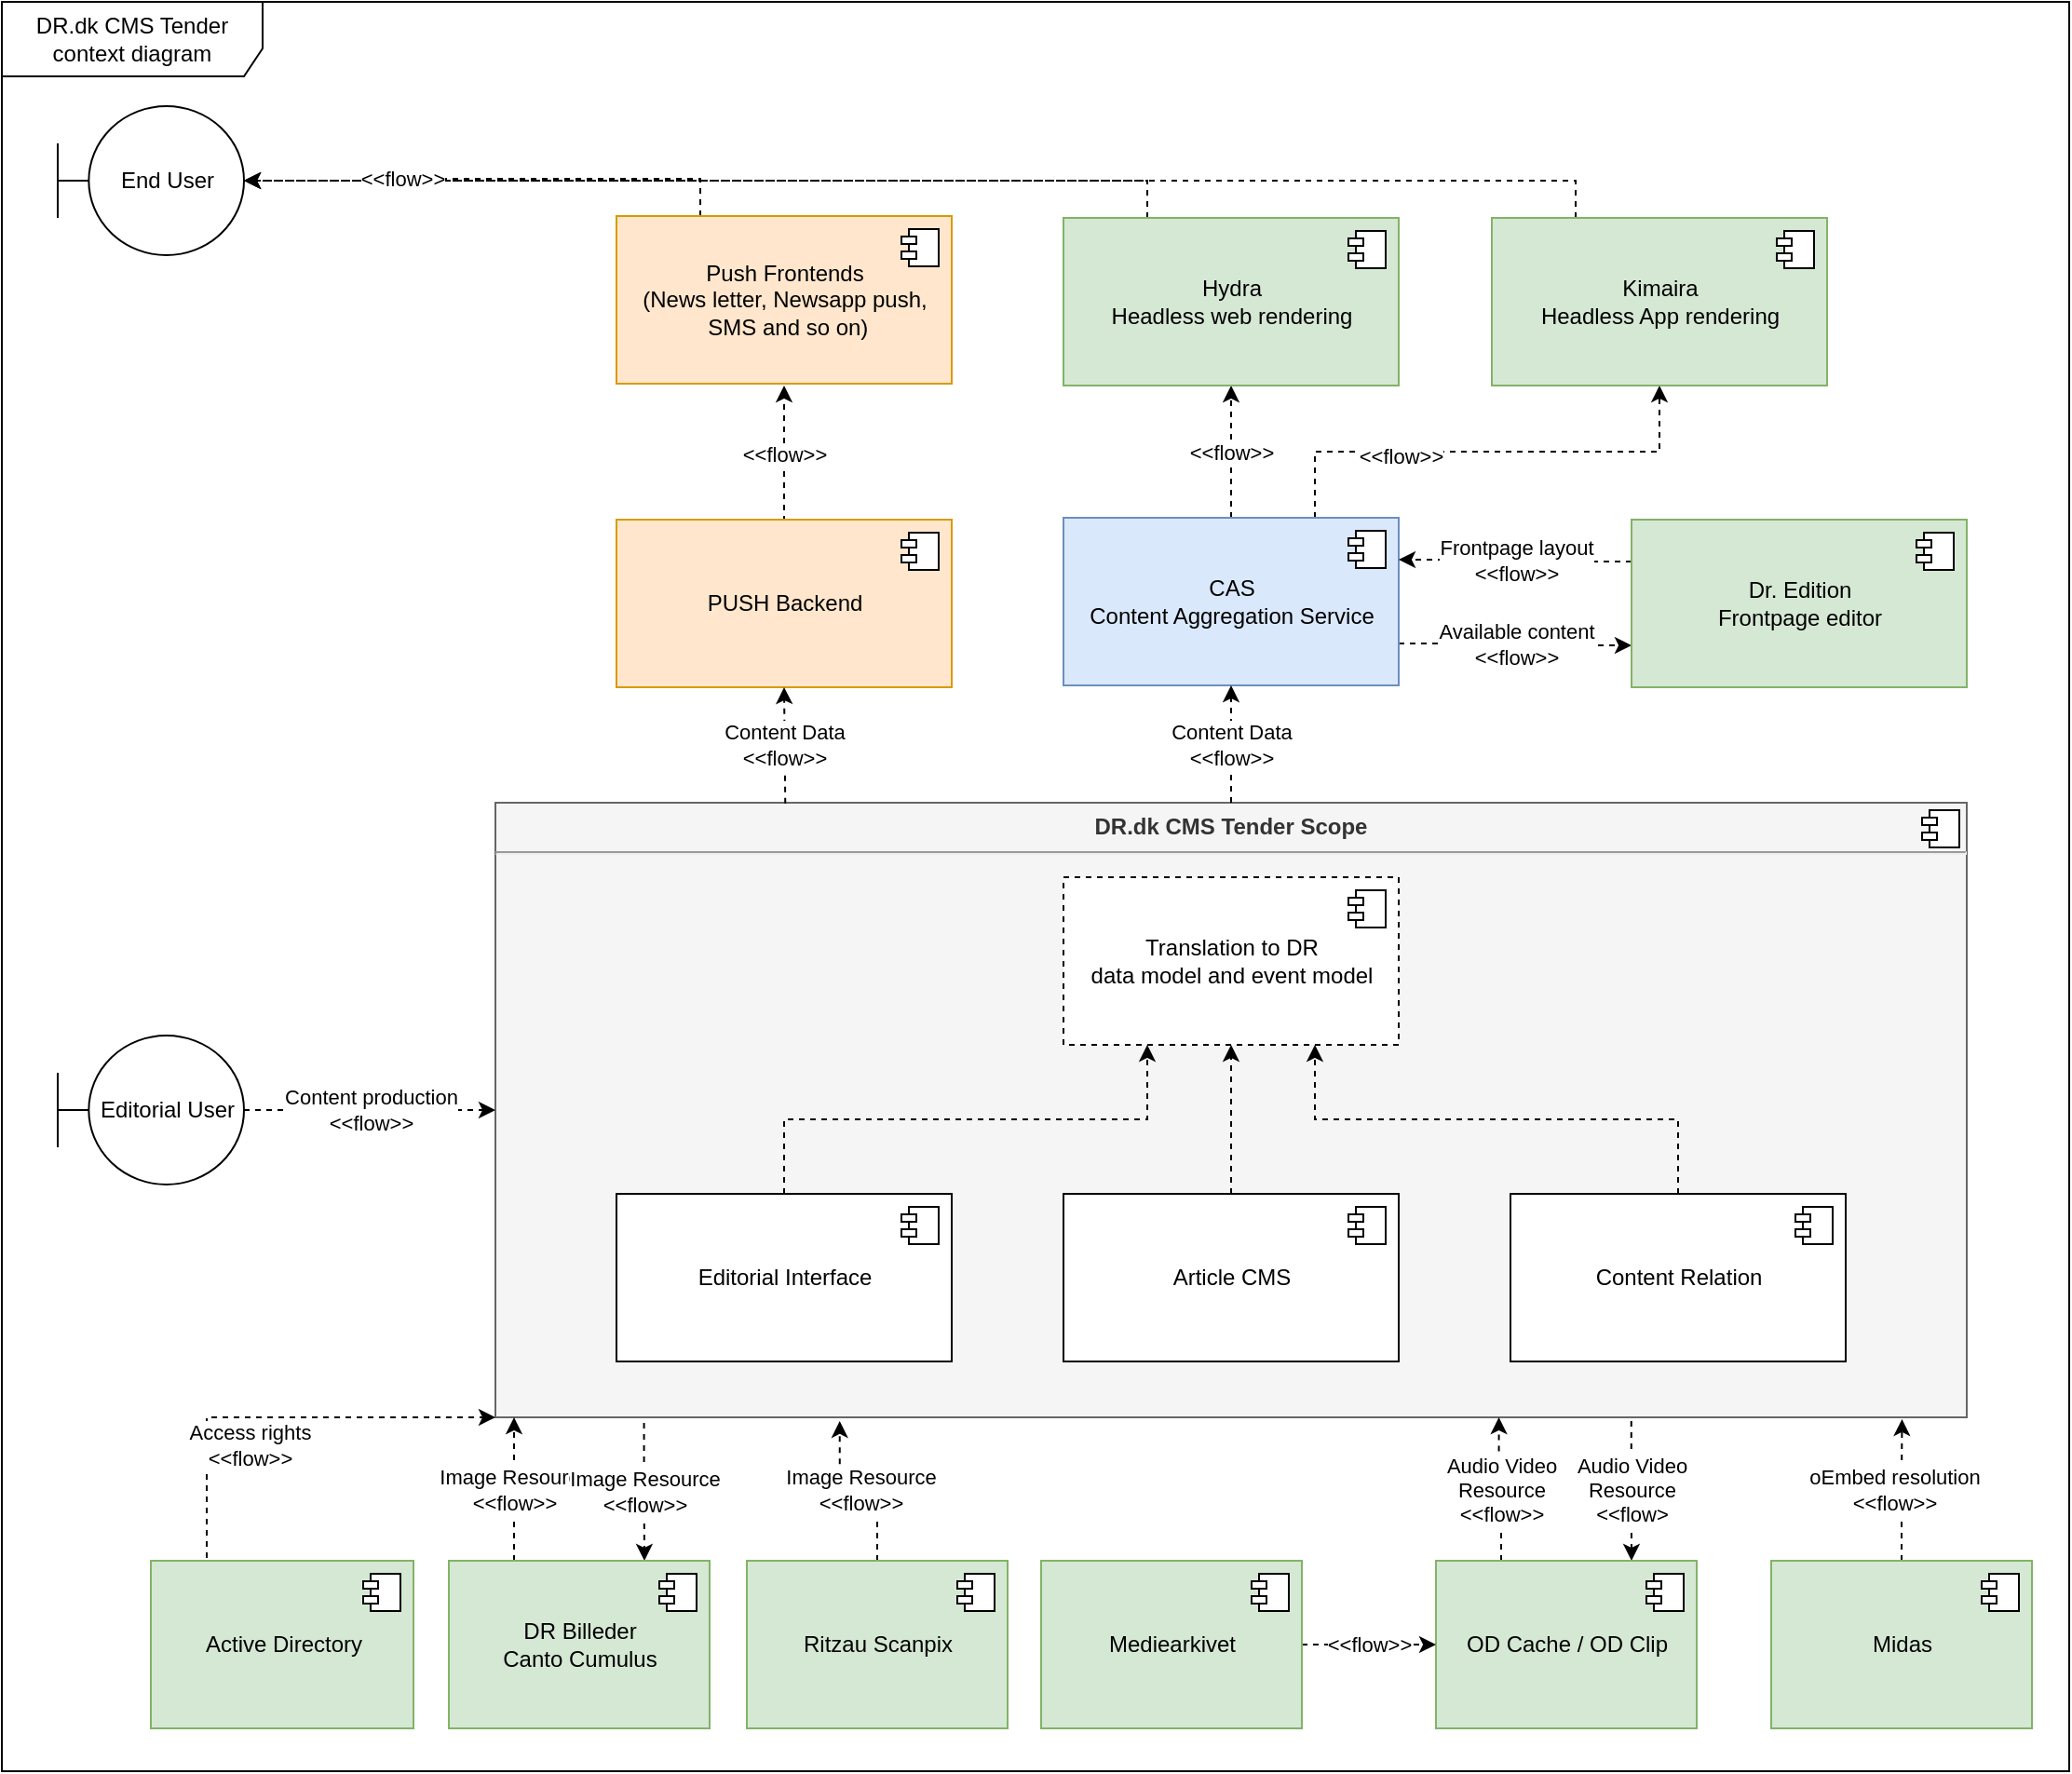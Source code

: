 <mxfile version="20.0.1" type="github">
  <diagram name="Page-1" id="b5b7bab2-c9e2-2cf4-8b2a-24fd1a2a6d21">
    <mxGraphModel dx="1422" dy="794" grid="1" gridSize="10" guides="1" tooltips="1" connect="1" arrows="1" fold="1" page="1" pageScale="1" pageWidth="827" pageHeight="1169" background="none" math="0" shadow="0">
      <root>
        <mxCell id="0" />
        <mxCell id="1" parent="0" />
        <mxCell id="4k3_10itk6TQqzx8U7jZ-65" value="DR.dk CMS Tender context diagram" style="shape=umlFrame;whiteSpace=wrap;html=1;width=140;height=40;" parent="1" vertex="1">
          <mxGeometry x="170" y="70" width="1110" height="950" as="geometry" />
        </mxCell>
        <mxCell id="6e0c8c40b5770093-58" style="rounded=0;html=1;dashed=1;labelBackgroundColor=none;startFill=0;endArrow=open;endFill=0;endSize=10;fontFamily=Verdana;fontSize=10;entryX=0.592;entryY=0.2;entryPerimeter=0;edgeStyle=elbowEdgeStyle;" parent="1" edge="1">
          <mxGeometry relative="1" as="geometry">
            <mxPoint x="527" y="244.5" as="sourcePoint" />
          </mxGeometry>
        </mxCell>
        <mxCell id="4k3_10itk6TQqzx8U7jZ-51" style="edgeStyle=orthogonalEdgeStyle;rounded=0;orthogonalLoop=1;jettySize=auto;html=1;exitX=0.5;exitY=0;exitDx=0;exitDy=0;entryX=0.956;entryY=1.003;entryDx=0;entryDy=0;dashed=1;entryPerimeter=0;" parent="1" source="4k3_10itk6TQqzx8U7jZ-14" target="4k3_10itk6TQqzx8U7jZ-1" edge="1">
          <mxGeometry relative="1" as="geometry" />
        </mxCell>
        <mxCell id="4k3_10itk6TQqzx8U7jZ-57" value="oEmbed resolution&lt;br&gt;&amp;lt;&amp;lt;flow&amp;gt;&amp;gt;" style="edgeLabel;html=1;align=center;verticalAlign=middle;resizable=0;points=[];" parent="4k3_10itk6TQqzx8U7jZ-51" vertex="1" connectable="0">
          <mxGeometry x="0.004" y="3" relative="1" as="geometry">
            <mxPoint x="-1" as="offset" />
          </mxGeometry>
        </mxCell>
        <mxCell id="4k3_10itk6TQqzx8U7jZ-1" value="&lt;p style=&quot;margin: 0px ; margin-top: 6px ; text-align: center&quot;&gt;&lt;b&gt;DR.dk CMS Tender Scope&lt;/b&gt;&lt;/p&gt;&lt;hr&gt;&lt;p style=&quot;margin: 0px ; margin-left: 8px&quot;&gt;&lt;br&gt;&lt;/p&gt;" style="align=left;overflow=fill;html=1;dropTarget=0;fillColor=#f5f5f5;fontColor=#333333;strokeColor=#666666;" parent="1" vertex="1">
          <mxGeometry x="435" y="500" width="790" height="330" as="geometry" />
        </mxCell>
        <mxCell id="4k3_10itk6TQqzx8U7jZ-2" value="" style="shape=component;jettyWidth=8;jettyHeight=4;" parent="4k3_10itk6TQqzx8U7jZ-1" vertex="1">
          <mxGeometry x="1" width="20" height="20" relative="1" as="geometry">
            <mxPoint x="-24" y="4" as="offset" />
          </mxGeometry>
        </mxCell>
        <mxCell id="4k3_10itk6TQqzx8U7jZ-36" style="edgeStyle=orthogonalEdgeStyle;rounded=0;orthogonalLoop=1;jettySize=auto;html=1;exitX=0.5;exitY=0;exitDx=0;exitDy=0;entryX=0.75;entryY=1;entryDx=0;entryDy=0;dashed=1;" parent="1" source="4k3_10itk6TQqzx8U7jZ-3" target="4k3_10itk6TQqzx8U7jZ-24" edge="1">
          <mxGeometry relative="1" as="geometry" />
        </mxCell>
        <mxCell id="4k3_10itk6TQqzx8U7jZ-3" value="Content Relation" style="html=1;dropTarget=0;" parent="1" vertex="1">
          <mxGeometry x="980" y="710" width="180" height="90" as="geometry" />
        </mxCell>
        <mxCell id="4k3_10itk6TQqzx8U7jZ-4" value="" style="shape=module;jettyWidth=8;jettyHeight=4;" parent="4k3_10itk6TQqzx8U7jZ-3" vertex="1">
          <mxGeometry x="1" width="20" height="20" relative="1" as="geometry">
            <mxPoint x="-27" y="7" as="offset" />
          </mxGeometry>
        </mxCell>
        <mxCell id="4k3_10itk6TQqzx8U7jZ-39" value="&amp;lt;&amp;lt;flow&amp;gt;&amp;gt;" style="edgeStyle=orthogonalEdgeStyle;rounded=0;orthogonalLoop=1;jettySize=auto;html=1;exitX=0.5;exitY=0;exitDx=0;exitDy=0;entryX=0.5;entryY=1;entryDx=0;entryDy=0;dashed=1;" parent="1" source="4k3_10itk6TQqzx8U7jZ-6" target="4k3_10itk6TQqzx8U7jZ-17" edge="1">
          <mxGeometry relative="1" as="geometry" />
        </mxCell>
        <mxCell id="4k3_10itk6TQqzx8U7jZ-52" style="edgeStyle=orthogonalEdgeStyle;rounded=0;orthogonalLoop=1;jettySize=auto;html=1;exitX=0.75;exitY=0;exitDx=0;exitDy=0;entryX=0.5;entryY=1;entryDx=0;entryDy=0;dashed=1;" parent="1" source="4k3_10itk6TQqzx8U7jZ-6" target="4k3_10itk6TQqzx8U7jZ-30" edge="1">
          <mxGeometry relative="1" as="geometry" />
        </mxCell>
        <mxCell id="4k3_10itk6TQqzx8U7jZ-53" value="&amp;lt;&amp;lt;flow&amp;gt;&amp;gt;" style="edgeLabel;html=1;align=center;verticalAlign=middle;resizable=0;points=[];" parent="4k3_10itk6TQqzx8U7jZ-52" vertex="1" connectable="0">
          <mxGeometry x="-0.376" y="-2" relative="1" as="geometry">
            <mxPoint x="1" as="offset" />
          </mxGeometry>
        </mxCell>
        <mxCell id="4k3_10itk6TQqzx8U7jZ-62" value="Available content&lt;br&gt;&amp;lt;&amp;lt;flow&amp;gt;&amp;gt;" style="edgeStyle=orthogonalEdgeStyle;rounded=0;orthogonalLoop=1;jettySize=auto;html=1;exitX=1;exitY=0.75;exitDx=0;exitDy=0;entryX=0;entryY=0.75;entryDx=0;entryDy=0;dashed=1;" parent="1" source="4k3_10itk6TQqzx8U7jZ-6" target="4k3_10itk6TQqzx8U7jZ-58" edge="1">
          <mxGeometry relative="1" as="geometry" />
        </mxCell>
        <mxCell id="4k3_10itk6TQqzx8U7jZ-6" value="CAS&lt;br&gt;Content Aggregation Service" style="html=1;dropTarget=0;fillColor=#dae8fc;strokeColor=#6c8ebf;" parent="1" vertex="1">
          <mxGeometry x="740" y="347" width="180" height="90" as="geometry" />
        </mxCell>
        <mxCell id="4k3_10itk6TQqzx8U7jZ-7" value="" style="shape=module;jettyWidth=8;jettyHeight=4;" parent="4k3_10itk6TQqzx8U7jZ-6" vertex="1">
          <mxGeometry x="1" width="20" height="20" relative="1" as="geometry">
            <mxPoint x="-27" y="7" as="offset" />
          </mxGeometry>
        </mxCell>
        <mxCell id="4k3_10itk6TQqzx8U7jZ-54" value="Image Resource&lt;br&gt;&amp;lt;&amp;lt;flow&amp;gt;&amp;gt;" style="edgeStyle=orthogonalEdgeStyle;rounded=0;orthogonalLoop=1;jettySize=auto;html=1;exitX=0.25;exitY=0;exitDx=0;exitDy=0;dashed=1;" parent="1" source="4k3_10itk6TQqzx8U7jZ-8" edge="1">
          <mxGeometry relative="1" as="geometry">
            <mxPoint x="445" y="830" as="targetPoint" />
          </mxGeometry>
        </mxCell>
        <mxCell id="BlHeQ-km4y5CegaT6CYd-2" value="Image Resource&lt;br&gt;&amp;lt;&amp;lt;flow&amp;gt;&amp;gt;" style="edgeStyle=orthogonalEdgeStyle;rounded=0;orthogonalLoop=1;jettySize=auto;html=1;exitX=0.101;exitY=1.009;exitDx=0;exitDy=0;entryX=0.75;entryY=0;entryDx=0;entryDy=0;dashed=1;exitPerimeter=0;" parent="1" source="4k3_10itk6TQqzx8U7jZ-1" target="4k3_10itk6TQqzx8U7jZ-8" edge="1">
          <mxGeometry relative="1" as="geometry" />
        </mxCell>
        <mxCell id="4k3_10itk6TQqzx8U7jZ-8" value="DR Billeder&lt;br&gt;Canto Cumulus" style="html=1;dropTarget=0;fillColor=#d5e8d4;strokeColor=#82b366;" parent="1" vertex="1">
          <mxGeometry x="410" y="907" width="140" height="90" as="geometry" />
        </mxCell>
        <mxCell id="4k3_10itk6TQqzx8U7jZ-9" value="" style="shape=module;jettyWidth=8;jettyHeight=4;" parent="4k3_10itk6TQqzx8U7jZ-8" vertex="1">
          <mxGeometry x="1" width="20" height="20" relative="1" as="geometry">
            <mxPoint x="-27" y="7" as="offset" />
          </mxGeometry>
        </mxCell>
        <mxCell id="4k3_10itk6TQqzx8U7jZ-55" value="Image Resource&lt;br&gt;&amp;lt;&amp;lt;flow&amp;gt;&amp;gt;" style="edgeStyle=orthogonalEdgeStyle;rounded=0;orthogonalLoop=1;jettySize=auto;html=1;exitX=0.5;exitY=0;exitDx=0;exitDy=0;entryX=0.234;entryY=1.006;entryDx=0;entryDy=0;entryPerimeter=0;dashed=1;" parent="1" source="4k3_10itk6TQqzx8U7jZ-10" target="4k3_10itk6TQqzx8U7jZ-1" edge="1">
          <mxGeometry relative="1" as="geometry" />
        </mxCell>
        <mxCell id="4k3_10itk6TQqzx8U7jZ-10" value="Ritzau Scanpix" style="html=1;dropTarget=0;fillColor=#d5e8d4;strokeColor=#82b366;" parent="1" vertex="1">
          <mxGeometry x="570" y="907" width="140" height="90" as="geometry" />
        </mxCell>
        <mxCell id="4k3_10itk6TQqzx8U7jZ-11" value="" style="shape=module;jettyWidth=8;jettyHeight=4;" parent="4k3_10itk6TQqzx8U7jZ-10" vertex="1">
          <mxGeometry x="1" width="20" height="20" relative="1" as="geometry">
            <mxPoint x="-27" y="7" as="offset" />
          </mxGeometry>
        </mxCell>
        <mxCell id="4k3_10itk6TQqzx8U7jZ-56" value="Audio Video &lt;br&gt;Resource&lt;br&gt;&amp;lt;&amp;lt;flow&amp;gt;&amp;gt;" style="edgeStyle=orthogonalEdgeStyle;rounded=0;orthogonalLoop=1;jettySize=auto;html=1;exitX=0.25;exitY=0;exitDx=0;exitDy=0;dashed=1;entryX=0.682;entryY=1;entryDx=0;entryDy=0;entryPerimeter=0;" parent="1" source="4k3_10itk6TQqzx8U7jZ-12" target="4k3_10itk6TQqzx8U7jZ-1" edge="1">
          <mxGeometry relative="1" as="geometry">
            <mxPoint x="960" y="830" as="targetPoint" />
          </mxGeometry>
        </mxCell>
        <mxCell id="BlHeQ-km4y5CegaT6CYd-1" value="Audio Video &lt;br&gt;Resource&lt;br&gt;&amp;lt;&amp;lt;flow&amp;gt;" style="edgeStyle=orthogonalEdgeStyle;rounded=0;orthogonalLoop=1;jettySize=auto;html=1;exitX=0.772;exitY=1.006;exitDx=0;exitDy=0;entryX=0.75;entryY=0;entryDx=0;entryDy=0;dashed=1;exitPerimeter=0;" parent="1" source="4k3_10itk6TQqzx8U7jZ-1" target="4k3_10itk6TQqzx8U7jZ-12" edge="1">
          <mxGeometry relative="1" as="geometry" />
        </mxCell>
        <mxCell id="4k3_10itk6TQqzx8U7jZ-12" value="OD Cache / OD Clip" style="html=1;dropTarget=0;fillColor=#d5e8d4;strokeColor=#82b366;" parent="1" vertex="1">
          <mxGeometry x="940" y="907" width="140" height="90" as="geometry" />
        </mxCell>
        <mxCell id="4k3_10itk6TQqzx8U7jZ-13" value="" style="shape=module;jettyWidth=8;jettyHeight=4;" parent="4k3_10itk6TQqzx8U7jZ-12" vertex="1">
          <mxGeometry x="1" width="20" height="20" relative="1" as="geometry">
            <mxPoint x="-27" y="7" as="offset" />
          </mxGeometry>
        </mxCell>
        <mxCell id="4k3_10itk6TQqzx8U7jZ-14" value="Midas" style="html=1;dropTarget=0;fillColor=#d5e8d4;strokeColor=#82b366;" parent="1" vertex="1">
          <mxGeometry x="1120" y="907" width="140" height="90" as="geometry" />
        </mxCell>
        <mxCell id="4k3_10itk6TQqzx8U7jZ-15" value="" style="shape=module;jettyWidth=8;jettyHeight=4;" parent="4k3_10itk6TQqzx8U7jZ-14" vertex="1">
          <mxGeometry x="1" width="20" height="20" relative="1" as="geometry">
            <mxPoint x="-27" y="7" as="offset" />
          </mxGeometry>
        </mxCell>
        <mxCell id="4k3_10itk6TQqzx8U7jZ-37" value="Content production&lt;br&gt;&amp;lt;&amp;lt;flow&amp;gt;&amp;gt;" style="edgeStyle=orthogonalEdgeStyle;rounded=0;orthogonalLoop=1;jettySize=auto;html=1;entryX=0;entryY=0.5;entryDx=0;entryDy=0;dashed=1;" parent="1" source="4k3_10itk6TQqzx8U7jZ-16" target="4k3_10itk6TQqzx8U7jZ-1" edge="1">
          <mxGeometry relative="1" as="geometry" />
        </mxCell>
        <mxCell id="4k3_10itk6TQqzx8U7jZ-16" value="Editorial User" style="shape=umlBoundary;whiteSpace=wrap;html=1;" parent="1" vertex="1">
          <mxGeometry x="200" y="625" width="100" height="80" as="geometry" />
        </mxCell>
        <mxCell id="4k3_10itk6TQqzx8U7jZ-44" style="edgeStyle=orthogonalEdgeStyle;rounded=0;orthogonalLoop=1;jettySize=auto;html=1;exitX=0.25;exitY=0;exitDx=0;exitDy=0;dashed=1;" parent="1" source="4k3_10itk6TQqzx8U7jZ-17" target="4k3_10itk6TQqzx8U7jZ-19" edge="1">
          <mxGeometry relative="1" as="geometry" />
        </mxCell>
        <mxCell id="4k3_10itk6TQqzx8U7jZ-17" value="Hydra&lt;br&gt;Headless web rendering" style="html=1;dropTarget=0;fillColor=#d5e8d4;strokeColor=#82b366;" parent="1" vertex="1">
          <mxGeometry x="740" y="186" width="180" height="90" as="geometry" />
        </mxCell>
        <mxCell id="4k3_10itk6TQqzx8U7jZ-18" value="" style="shape=module;jettyWidth=8;jettyHeight=4;" parent="4k3_10itk6TQqzx8U7jZ-17" vertex="1">
          <mxGeometry x="1" width="20" height="20" relative="1" as="geometry">
            <mxPoint x="-27" y="7" as="offset" />
          </mxGeometry>
        </mxCell>
        <mxCell id="4k3_10itk6TQqzx8U7jZ-19" value="End User" style="shape=umlBoundary;whiteSpace=wrap;html=1;" parent="1" vertex="1">
          <mxGeometry x="200" y="126" width="100" height="80" as="geometry" />
        </mxCell>
        <mxCell id="4k3_10itk6TQqzx8U7jZ-35" style="edgeStyle=orthogonalEdgeStyle;rounded=0;orthogonalLoop=1;jettySize=auto;html=1;exitX=0.5;exitY=0;exitDx=0;exitDy=0;entryX=0.5;entryY=1;entryDx=0;entryDy=0;dashed=1;" parent="1" source="4k3_10itk6TQqzx8U7jZ-20" target="4k3_10itk6TQqzx8U7jZ-24" edge="1">
          <mxGeometry relative="1" as="geometry" />
        </mxCell>
        <mxCell id="4k3_10itk6TQqzx8U7jZ-20" value="Article CMS" style="html=1;dropTarget=0;" parent="1" vertex="1">
          <mxGeometry x="740" y="710" width="180" height="90" as="geometry" />
        </mxCell>
        <mxCell id="4k3_10itk6TQqzx8U7jZ-21" value="" style="shape=module;jettyWidth=8;jettyHeight=4;" parent="4k3_10itk6TQqzx8U7jZ-20" vertex="1">
          <mxGeometry x="1" width="20" height="20" relative="1" as="geometry">
            <mxPoint x="-27" y="7" as="offset" />
          </mxGeometry>
        </mxCell>
        <mxCell id="4k3_10itk6TQqzx8U7jZ-34" style="edgeStyle=orthogonalEdgeStyle;rounded=0;orthogonalLoop=1;jettySize=auto;html=1;exitX=0.5;exitY=0;exitDx=0;exitDy=0;entryX=0.25;entryY=1;entryDx=0;entryDy=0;dashed=1;" parent="1" source="4k3_10itk6TQqzx8U7jZ-22" target="4k3_10itk6TQqzx8U7jZ-24" edge="1">
          <mxGeometry relative="1" as="geometry" />
        </mxCell>
        <mxCell id="4k3_10itk6TQqzx8U7jZ-22" value="Editorial Interface" style="html=1;dropTarget=0;" parent="1" vertex="1">
          <mxGeometry x="500" y="710" width="180" height="90" as="geometry" />
        </mxCell>
        <mxCell id="4k3_10itk6TQqzx8U7jZ-23" value="" style="shape=module;jettyWidth=8;jettyHeight=4;" parent="4k3_10itk6TQqzx8U7jZ-22" vertex="1">
          <mxGeometry x="1" width="20" height="20" relative="1" as="geometry">
            <mxPoint x="-27" y="7" as="offset" />
          </mxGeometry>
        </mxCell>
        <mxCell id="4k3_10itk6TQqzx8U7jZ-24" value="Translation to DR &lt;br&gt;data model and event model" style="html=1;dropTarget=0;dashed=1;" parent="1" vertex="1">
          <mxGeometry x="740" y="540" width="180" height="90" as="geometry" />
        </mxCell>
        <mxCell id="4k3_10itk6TQqzx8U7jZ-25" value="" style="shape=module;jettyWidth=8;jettyHeight=4;" parent="4k3_10itk6TQqzx8U7jZ-24" vertex="1">
          <mxGeometry x="1" width="20" height="20" relative="1" as="geometry">
            <mxPoint x="-27" y="7" as="offset" />
          </mxGeometry>
        </mxCell>
        <mxCell id="4k3_10itk6TQqzx8U7jZ-26" value="Content Data&lt;br&gt;&amp;lt;&amp;lt;flow&amp;gt;&amp;gt;" style="endArrow=classic;html=1;rounded=0;exitX=0.5;exitY=0;exitDx=0;exitDy=0;entryX=0.5;entryY=1;entryDx=0;entryDy=0;dashed=1;" parent="1" source="4k3_10itk6TQqzx8U7jZ-1" target="4k3_10itk6TQqzx8U7jZ-6" edge="1">
          <mxGeometry width="50" height="50" relative="1" as="geometry">
            <mxPoint x="910" y="630" as="sourcePoint" />
            <mxPoint x="960" y="580" as="targetPoint" />
          </mxGeometry>
        </mxCell>
        <mxCell id="4k3_10itk6TQqzx8U7jZ-38" value="&amp;lt;&amp;lt;flow&amp;gt;&amp;gt;" style="edgeStyle=orthogonalEdgeStyle;rounded=0;orthogonalLoop=1;jettySize=auto;html=1;exitX=0.5;exitY=0;exitDx=0;exitDy=0;entryX=0.5;entryY=1;entryDx=0;entryDy=0;dashed=1;" parent="1" edge="1">
          <mxGeometry relative="1" as="geometry">
            <mxPoint x="590" y="349" as="sourcePoint" />
            <mxPoint x="590" y="276" as="targetPoint" />
          </mxGeometry>
        </mxCell>
        <mxCell id="4k3_10itk6TQqzx8U7jZ-27" value="PUSH Backend" style="html=1;dropTarget=0;fillColor=#ffe6cc;strokeColor=#d79b00;" parent="1" vertex="1">
          <mxGeometry x="500" y="348" width="180" height="90" as="geometry" />
        </mxCell>
        <mxCell id="4k3_10itk6TQqzx8U7jZ-28" value="" style="shape=module;jettyWidth=8;jettyHeight=4;" parent="4k3_10itk6TQqzx8U7jZ-27" vertex="1">
          <mxGeometry x="1" width="20" height="20" relative="1" as="geometry">
            <mxPoint x="-27" y="7" as="offset" />
          </mxGeometry>
        </mxCell>
        <mxCell id="4k3_10itk6TQqzx8U7jZ-29" value="Content Data&lt;br&gt;&amp;lt;&amp;lt;flow&amp;gt;&amp;gt;" style="endArrow=classic;html=1;rounded=0;exitX=0.197;exitY=0.001;exitDx=0;exitDy=0;entryX=0.5;entryY=1;entryDx=0;entryDy=0;dashed=1;exitPerimeter=0;" parent="1" source="4k3_10itk6TQqzx8U7jZ-1" target="4k3_10itk6TQqzx8U7jZ-27" edge="1">
          <mxGeometry width="50" height="50" relative="1" as="geometry">
            <mxPoint x="840" y="510.0" as="sourcePoint" />
            <mxPoint x="840" y="430.0" as="targetPoint" />
          </mxGeometry>
        </mxCell>
        <mxCell id="4k3_10itk6TQqzx8U7jZ-45" style="edgeStyle=orthogonalEdgeStyle;rounded=0;orthogonalLoop=1;jettySize=auto;html=1;exitX=0.25;exitY=0;exitDx=0;exitDy=0;dashed=1;" parent="1" source="4k3_10itk6TQqzx8U7jZ-30" target="4k3_10itk6TQqzx8U7jZ-19" edge="1">
          <mxGeometry relative="1" as="geometry" />
        </mxCell>
        <mxCell id="4k3_10itk6TQqzx8U7jZ-30" value="Kimaira&lt;br&gt;Headless App rendering" style="html=1;dropTarget=0;fillColor=#d5e8d4;strokeColor=#82b366;" parent="1" vertex="1">
          <mxGeometry x="970" y="186" width="180" height="90" as="geometry" />
        </mxCell>
        <mxCell id="4k3_10itk6TQqzx8U7jZ-31" value="" style="shape=module;jettyWidth=8;jettyHeight=4;" parent="4k3_10itk6TQqzx8U7jZ-30" vertex="1">
          <mxGeometry x="1" width="20" height="20" relative="1" as="geometry">
            <mxPoint x="-27" y="7" as="offset" />
          </mxGeometry>
        </mxCell>
        <mxCell id="4k3_10itk6TQqzx8U7jZ-48" style="edgeStyle=orthogonalEdgeStyle;rounded=0;orthogonalLoop=1;jettySize=auto;html=1;exitX=0.25;exitY=0;exitDx=0;exitDy=0;dashed=1;" parent="1" source="4k3_10itk6TQqzx8U7jZ-32" target="4k3_10itk6TQqzx8U7jZ-19" edge="1">
          <mxGeometry relative="1" as="geometry" />
        </mxCell>
        <mxCell id="4k3_10itk6TQqzx8U7jZ-61" value="&amp;lt;&amp;lt;flow&amp;gt;&amp;gt;" style="edgeLabel;html=1;align=center;verticalAlign=middle;resizable=0;points=[];" parent="4k3_10itk6TQqzx8U7jZ-48" vertex="1" connectable="0">
          <mxGeometry x="0.365" y="-1" relative="1" as="geometry">
            <mxPoint as="offset" />
          </mxGeometry>
        </mxCell>
        <mxCell id="4k3_10itk6TQqzx8U7jZ-32" value="Push Frontends&lt;br&gt;(News letter, Newsapp push,&lt;br&gt;&amp;nbsp;SMS and so on)" style="html=1;dropTarget=0;fillColor=#ffe6cc;strokeColor=#d79b00;" parent="1" vertex="1">
          <mxGeometry x="500" y="185" width="180" height="90" as="geometry" />
        </mxCell>
        <mxCell id="4k3_10itk6TQqzx8U7jZ-33" value="" style="shape=module;jettyWidth=8;jettyHeight=4;" parent="4k3_10itk6TQqzx8U7jZ-32" vertex="1">
          <mxGeometry x="1" width="20" height="20" relative="1" as="geometry">
            <mxPoint x="-27" y="7" as="offset" />
          </mxGeometry>
        </mxCell>
        <mxCell id="4k3_10itk6TQqzx8U7jZ-60" value="Frontpage layout&lt;br&gt;&amp;lt;&amp;lt;flow&amp;gt;&amp;gt;" style="edgeStyle=orthogonalEdgeStyle;rounded=0;orthogonalLoop=1;jettySize=auto;html=1;exitX=0;exitY=0.25;exitDx=0;exitDy=0;entryX=1;entryY=0.25;entryDx=0;entryDy=0;dashed=1;" parent="1" source="4k3_10itk6TQqzx8U7jZ-58" target="4k3_10itk6TQqzx8U7jZ-6" edge="1">
          <mxGeometry relative="1" as="geometry" />
        </mxCell>
        <mxCell id="4k3_10itk6TQqzx8U7jZ-58" value="Dr. Edition&lt;br&gt;Frontpage editor" style="html=1;dropTarget=0;fillColor=#d5e8d4;strokeColor=#82b366;" parent="1" vertex="1">
          <mxGeometry x="1045" y="348" width="180" height="90" as="geometry" />
        </mxCell>
        <mxCell id="4k3_10itk6TQqzx8U7jZ-59" value="" style="shape=module;jettyWidth=8;jettyHeight=4;" parent="4k3_10itk6TQqzx8U7jZ-58" vertex="1">
          <mxGeometry x="1" width="20" height="20" relative="1" as="geometry">
            <mxPoint x="-27" y="7" as="offset" />
          </mxGeometry>
        </mxCell>
        <mxCell id="4k3_10itk6TQqzx8U7jZ-68" style="edgeStyle=orthogonalEdgeStyle;rounded=0;orthogonalLoop=1;jettySize=auto;html=1;exitX=0.5;exitY=0;exitDx=0;exitDy=0;entryX=0;entryY=1;entryDx=0;entryDy=0;dashed=1;" parent="1" source="4k3_10itk6TQqzx8U7jZ-66" target="4k3_10itk6TQqzx8U7jZ-1" edge="1">
          <mxGeometry relative="1" as="geometry">
            <Array as="points">
              <mxPoint x="280" y="830" />
            </Array>
          </mxGeometry>
        </mxCell>
        <mxCell id="4k3_10itk6TQqzx8U7jZ-69" value="Access rights&lt;br&gt;&amp;lt;&amp;lt;flow&amp;gt;&amp;gt;" style="edgeLabel;html=1;align=center;verticalAlign=middle;resizable=0;points=[];" parent="4k3_10itk6TQqzx8U7jZ-68" vertex="1" connectable="0">
          <mxGeometry x="-0.249" y="-3" relative="1" as="geometry">
            <mxPoint x="20" as="offset" />
          </mxGeometry>
        </mxCell>
        <mxCell id="4k3_10itk6TQqzx8U7jZ-66" value="Active Directory" style="html=1;dropTarget=0;fillColor=#d5e8d4;strokeColor=#82b366;" parent="1" vertex="1">
          <mxGeometry x="250" y="907" width="141" height="90" as="geometry" />
        </mxCell>
        <mxCell id="4k3_10itk6TQqzx8U7jZ-67" value="" style="shape=module;jettyWidth=8;jettyHeight=4;" parent="4k3_10itk6TQqzx8U7jZ-66" vertex="1">
          <mxGeometry x="1" width="20" height="20" relative="1" as="geometry">
            <mxPoint x="-27" y="7" as="offset" />
          </mxGeometry>
        </mxCell>
        <mxCell id="RhLbPYq2Y3r1WqiUtGzp-4" value="&amp;lt;&amp;lt;flow&amp;gt;&amp;gt;" style="edgeStyle=orthogonalEdgeStyle;rounded=0;orthogonalLoop=1;jettySize=auto;html=1;exitX=1;exitY=0.5;exitDx=0;exitDy=0;entryX=0;entryY=0.5;entryDx=0;entryDy=0;dashed=1;" edge="1" parent="1" source="RhLbPYq2Y3r1WqiUtGzp-2" target="4k3_10itk6TQqzx8U7jZ-12">
          <mxGeometry relative="1" as="geometry" />
        </mxCell>
        <mxCell id="RhLbPYq2Y3r1WqiUtGzp-2" value="Mediearkivet" style="html=1;dropTarget=0;fillColor=#d5e8d4;strokeColor=#82b366;" vertex="1" parent="1">
          <mxGeometry x="728" y="907" width="140" height="90" as="geometry" />
        </mxCell>
        <mxCell id="RhLbPYq2Y3r1WqiUtGzp-3" value="" style="shape=module;jettyWidth=8;jettyHeight=4;" vertex="1" parent="RhLbPYq2Y3r1WqiUtGzp-2">
          <mxGeometry x="1" width="20" height="20" relative="1" as="geometry">
            <mxPoint x="-27" y="7" as="offset" />
          </mxGeometry>
        </mxCell>
      </root>
    </mxGraphModel>
  </diagram>
</mxfile>
